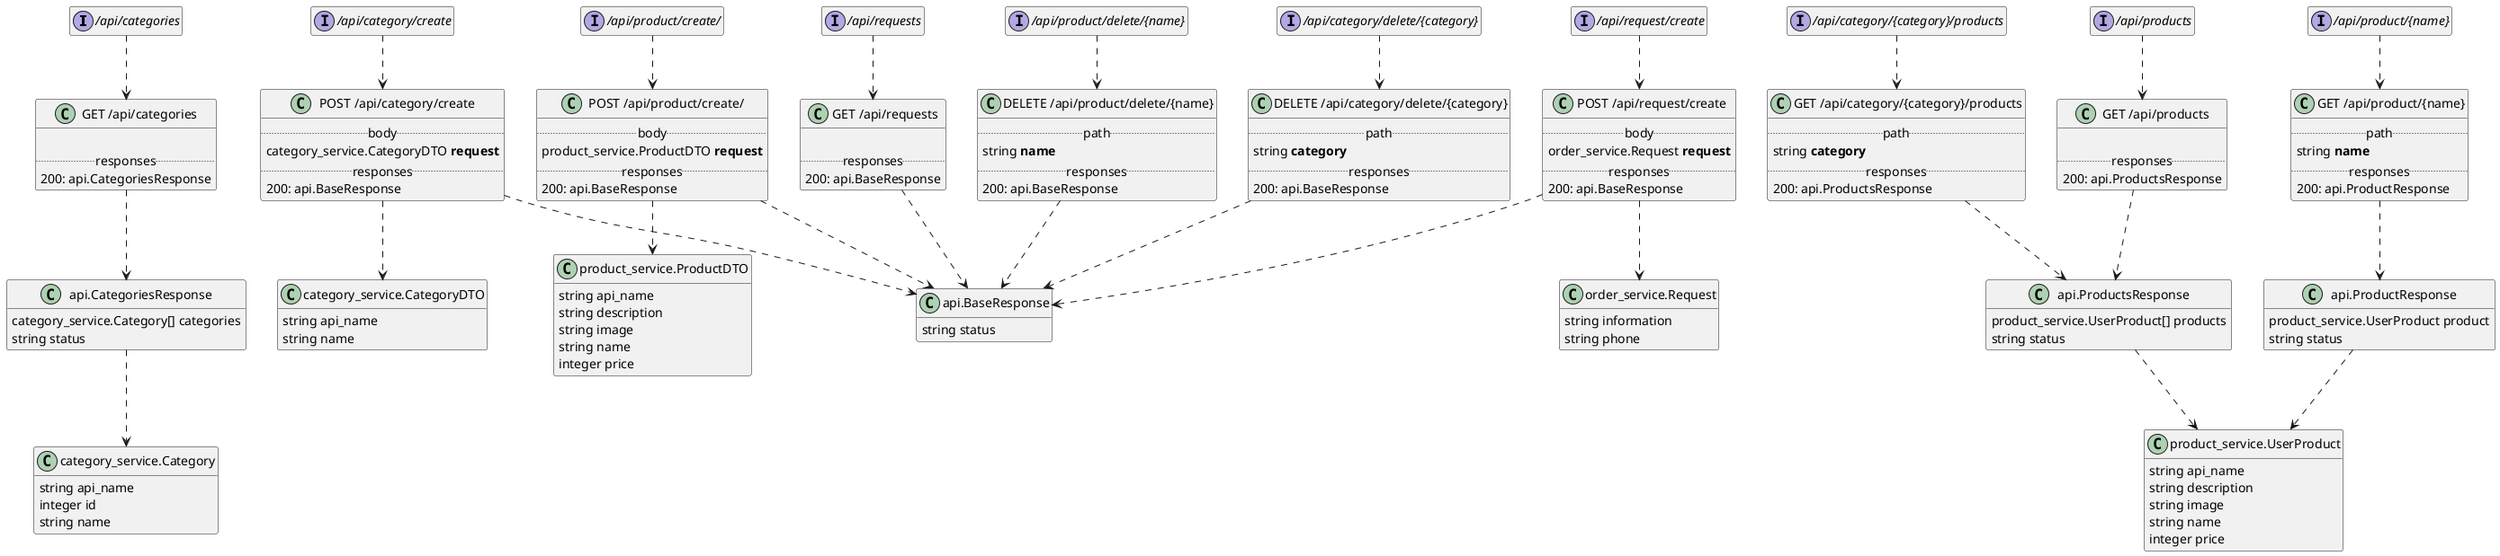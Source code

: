 @startuml
hide empty members
set namespaceSeparator none

interface "/api/categories" {
}

class "GET /api/categories" {

.. responses ..
200: {field} api.CategoriesResponse 
}

"GET /api/categories" ..> api.CategoriesResponse

"/api/categories" ..> "GET /api/categories"



interface "/api/category/create" {
}

class "POST /api/category/create" {
.. body ..
{field} category_service.CategoryDTO <b>request</b>
.. responses ..
200: {field} api.BaseResponse 
}

"POST /api/category/create" ..> api.BaseResponse
"POST /api/category/create" ..> category_service.CategoryDTO

"/api/category/create" ..> "POST /api/category/create"



interface "/api/category/delete/{category}" {
}

class "DELETE /api/category/delete/{category}" {
.. path ..
{field} string <b>category</b>
.. responses ..
200: {field} api.BaseResponse 
}

"DELETE /api/category/delete/{category}" ..> api.BaseResponse

"/api/category/delete/{category}" ..> "DELETE /api/category/delete/{category}"



interface "/api/category/{category}/products" {
}

class "GET /api/category/{category}/products" {
.. path ..
{field} string <b>category</b>
.. responses ..
200: {field} api.ProductsResponse 
}

"GET /api/category/{category}/products" ..> api.ProductsResponse

"/api/category/{category}/products" ..> "GET /api/category/{category}/products"



interface "/api/product/create/" {
}

class "POST /api/product/create/" {
.. body ..
{field} product_service.ProductDTO <b>request</b>
.. responses ..
200: {field} api.BaseResponse 
}

"POST /api/product/create/" ..> api.BaseResponse
"POST /api/product/create/" ..> product_service.ProductDTO

"/api/product/create/" ..> "POST /api/product/create/"



interface "/api/product/delete/{name}" {
}

class "DELETE /api/product/delete/{name}" {
.. path ..
{field} string <b>name</b>
.. responses ..
200: {field} api.BaseResponse 
}

"DELETE /api/product/delete/{name}" ..> api.BaseResponse

"/api/product/delete/{name}" ..> "DELETE /api/product/delete/{name}"



interface "/api/product/{name}" {
}

class "GET /api/product/{name}" {
.. path ..
{field} string <b>name</b>
.. responses ..
200: {field} api.ProductResponse 
}

"GET /api/product/{name}" ..> api.ProductResponse

"/api/product/{name}" ..> "GET /api/product/{name}"



interface "/api/products" {
}

class "GET /api/products" {

.. responses ..
200: {field} api.ProductsResponse 
}

"GET /api/products" ..> api.ProductsResponse

"/api/products" ..> "GET /api/products"



interface "/api/request/create" {
}

class "POST /api/request/create" {
.. body ..
{field} order_service.Request <b>request</b>
.. responses ..
200: {field} api.BaseResponse 
}

"POST /api/request/create" ..> api.BaseResponse
"POST /api/request/create" ..> order_service.Request

"/api/request/create" ..> "POST /api/request/create"



interface "/api/requests" {
}

class "GET /api/requests" {

.. responses ..
200: {field} api.BaseResponse 
}

"GET /api/requests" ..> api.BaseResponse

"/api/requests" ..> "GET /api/requests"


class api.BaseResponse {
    {field} string status
}



class api.CategoriesResponse {
    {field} category_service.Category[] categories
    {field} string status
}

api.CategoriesResponse ..> category_service.Category


class api.ProductResponse {
    {field} product_service.UserProduct product
    {field} string status
}

api.ProductResponse ..> product_service.UserProduct


class api.ProductsResponse {
    {field} product_service.UserProduct[] products
    {field} string status
}

api.ProductsResponse ..> product_service.UserProduct


class category_service.Category {
    {field} string api_name
    {field} integer id
    {field} string name
}



class category_service.CategoryDTO {
    {field} string api_name
    {field} string name
}



class order_service.Request {
    {field} string information
    {field} string phone
}



class product_service.ProductDTO {
    {field} string api_name
    {field} string description
    {field} string image
    {field} string name
    {field} integer price
}



class product_service.UserProduct {
    {field} string api_name
    {field} string description
    {field} string image
    {field} string name
    {field} integer price
}


@enduml
